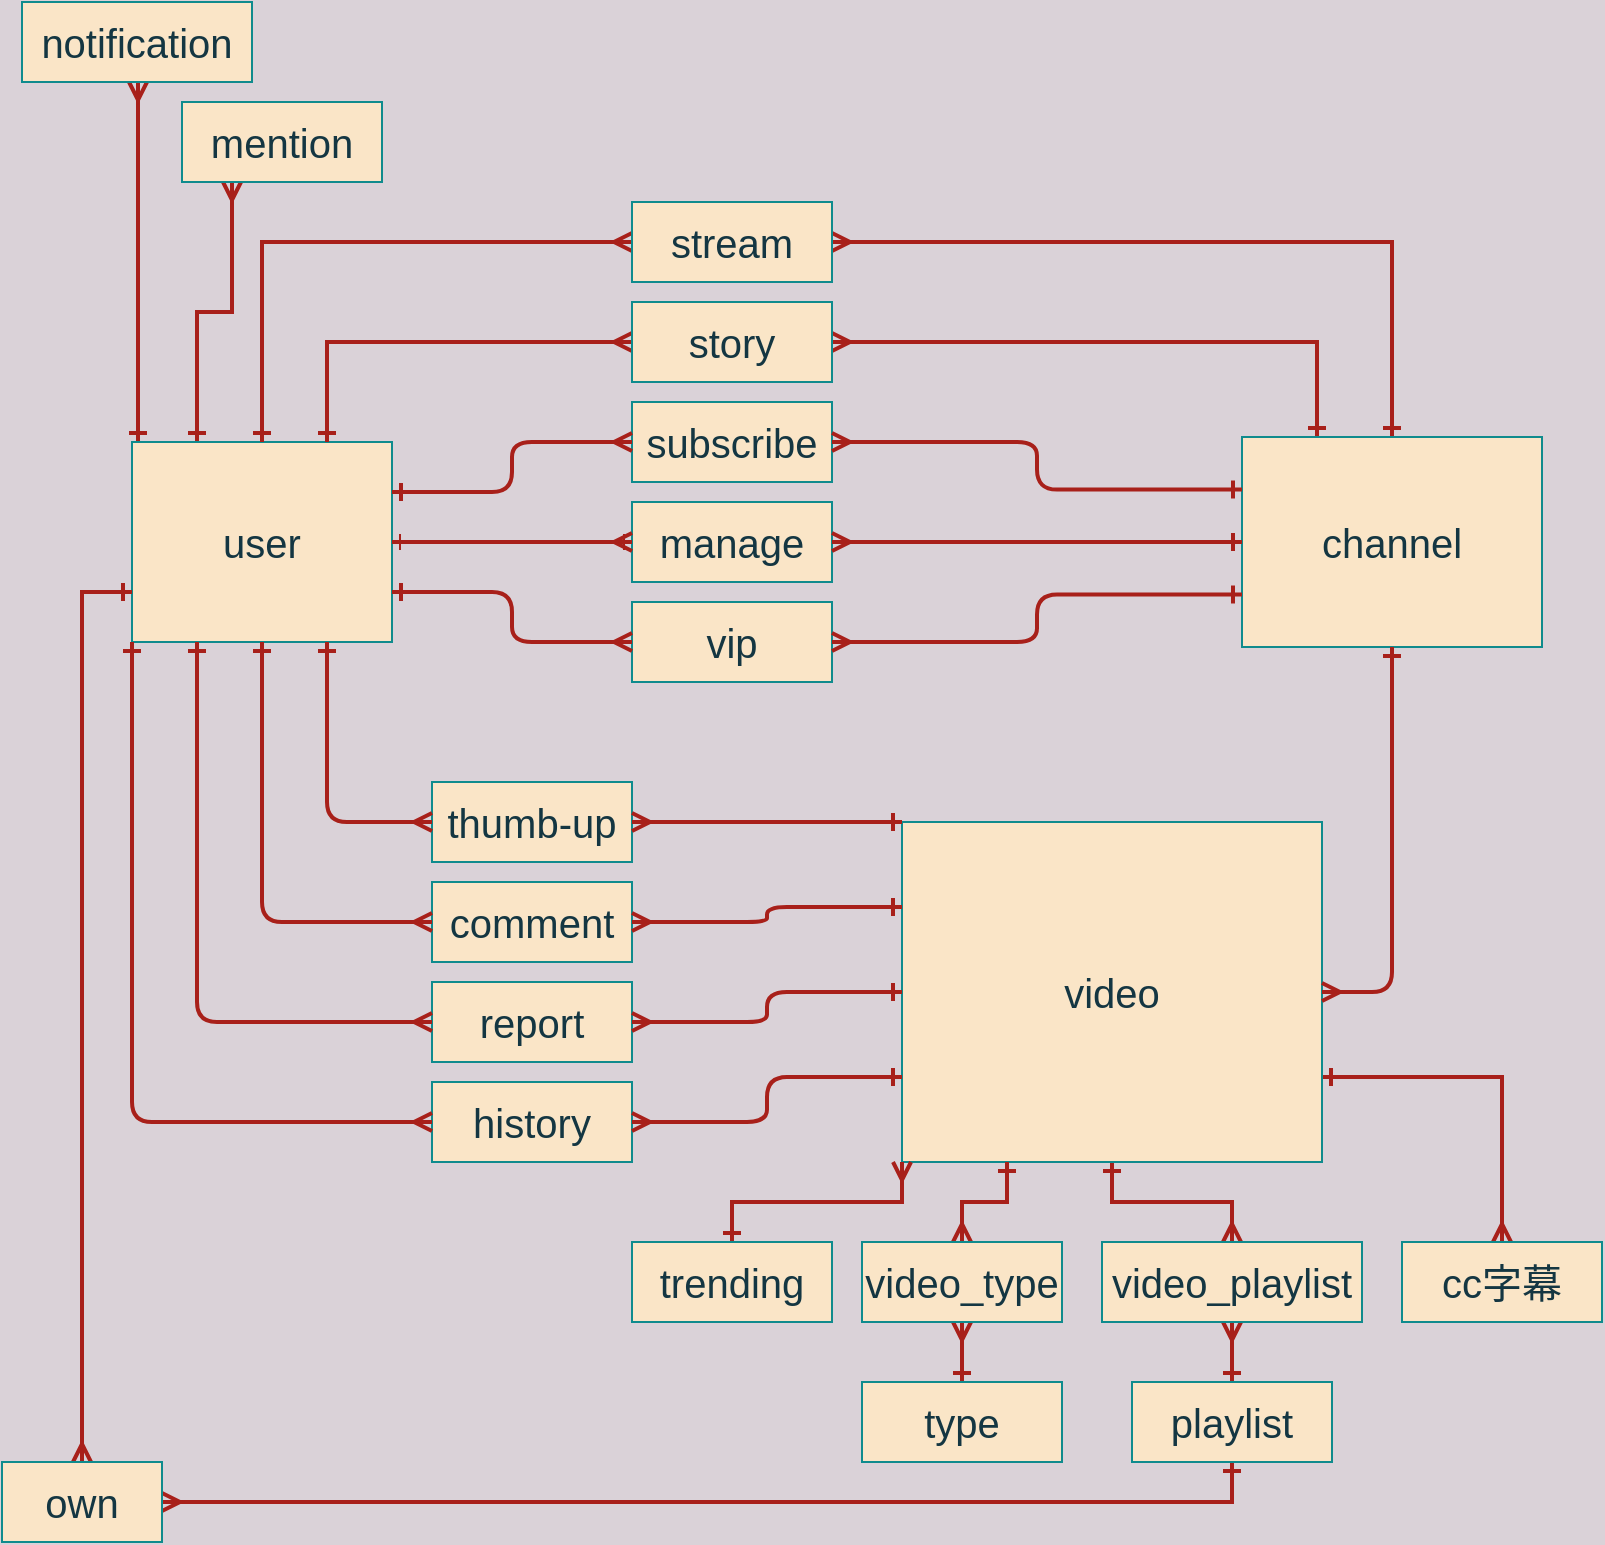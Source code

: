 <mxfile version="13.10.4" type="github">
  <diagram id="R2lEEEUBdFMjLlhIrx00" name="Page-1">
    <mxGraphModel dx="1038" dy="547" grid="1" gridSize="10" guides="1" tooltips="1" connect="1" arrows="1" fold="1" page="1" pageScale="1" pageWidth="827" pageHeight="1169" background="#DAD2D8" math="0" shadow="0" extFonts="Permanent Marker^https://fonts.googleapis.com/css?family=Permanent+Marker">
      <root>
        <mxCell id="0" />
        <mxCell id="1" parent="0" />
        <mxCell id="UDvzdJFeGbMUBHzHgfQC-54" style="edgeStyle=orthogonalEdgeStyle;rounded=0;orthogonalLoop=1;jettySize=auto;html=1;startArrow=ERone;startFill=0;endArrow=ERmany;endFill=0;fontSize=20;strokeColor=#A8201A;fontColor=#143642;labelBackgroundColor=#DAD2D8;strokeWidth=2;" parent="1" source="UDvzdJFeGbMUBHzHgfQC-4" target="UDvzdJFeGbMUBHzHgfQC-55" edge="1">
          <mxGeometry relative="1" as="geometry">
            <mxPoint x="125" y="350" as="targetPoint" />
            <Array as="points">
              <mxPoint x="78" y="390" />
              <mxPoint x="78" y="390" />
            </Array>
          </mxGeometry>
        </mxCell>
        <mxCell id="UDvzdJFeGbMUBHzHgfQC-59" style="edgeStyle=orthogonalEdgeStyle;rounded=0;orthogonalLoop=1;jettySize=auto;html=1;exitX=0.25;exitY=0;exitDx=0;exitDy=0;startArrow=ERone;startFill=0;endArrow=ERmany;endFill=0;fontSize=20;strokeColor=#A8201A;fontColor=#143642;entryX=0.25;entryY=1;entryDx=0;entryDy=0;labelBackgroundColor=#DAD2D8;strokeWidth=2;" parent="1" source="UDvzdJFeGbMUBHzHgfQC-4" target="UDvzdJFeGbMUBHzHgfQC-60" edge="1">
          <mxGeometry relative="1" as="geometry">
            <mxPoint x="200" y="360" as="targetPoint" />
          </mxGeometry>
        </mxCell>
        <mxCell id="UDvzdJFeGbMUBHzHgfQC-4" value="user" style="whiteSpace=wrap;html=1;align=center;fontSize=20;fillColor=#FAE5C7;strokeColor=#0F8B8D;fontColor=#143642;" parent="1" vertex="1">
          <mxGeometry x="75" y="400" width="130" height="100" as="geometry" />
        </mxCell>
        <mxCell id="UDvzdJFeGbMUBHzHgfQC-52" style="edgeStyle=orthogonalEdgeStyle;rounded=0;orthogonalLoop=1;jettySize=auto;html=1;startArrow=ERone;startFill=0;endArrow=ERmany;endFill=0;fontSize=20;strokeColor=#A8201A;fontColor=#143642;exitX=0.25;exitY=0;exitDx=0;exitDy=0;entryX=1;entryY=0.5;entryDx=0;entryDy=0;labelBackgroundColor=#DAD2D8;strokeWidth=2;" parent="1" source="UDvzdJFeGbMUBHzHgfQC-5" target="UDvzdJFeGbMUBHzHgfQC-53" edge="1">
          <mxGeometry relative="1" as="geometry">
            <mxPoint x="670" y="450" as="targetPoint" />
          </mxGeometry>
        </mxCell>
        <mxCell id="UDvzdJFeGbMUBHzHgfQC-62" style="edgeStyle=orthogonalEdgeStyle;rounded=0;orthogonalLoop=1;jettySize=auto;html=1;startArrow=ERone;startFill=0;endArrow=ERmany;endFill=0;fontSize=20;strokeColor=#A8201A;fontColor=#143642;entryX=1;entryY=0.5;entryDx=0;entryDy=0;exitX=0.5;exitY=0;exitDx=0;exitDy=0;labelBackgroundColor=#DAD2D8;strokeWidth=2;" parent="1" source="UDvzdJFeGbMUBHzHgfQC-5" target="UDvzdJFeGbMUBHzHgfQC-63" edge="1">
          <mxGeometry relative="1" as="geometry">
            <mxPoint x="660" y="510" as="targetPoint" />
          </mxGeometry>
        </mxCell>
        <mxCell id="UDvzdJFeGbMUBHzHgfQC-5" value="channel" style="whiteSpace=wrap;html=1;align=center;fontSize=20;fillColor=#FAE5C7;strokeColor=#0F8B8D;fontColor=#143642;" parent="1" vertex="1">
          <mxGeometry x="630" y="397.5" width="150" height="105" as="geometry" />
        </mxCell>
        <mxCell id="UDvzdJFeGbMUBHzHgfQC-13" value="subscribe" style="whiteSpace=wrap;html=1;align=center;fontSize=20;fillColor=#FAE5C7;strokeColor=#0F8B8D;fontColor=#143642;" parent="1" vertex="1">
          <mxGeometry x="325" y="380" width="100" height="40" as="geometry" />
        </mxCell>
        <mxCell id="UDvzdJFeGbMUBHzHgfQC-42" value="" style="edgeStyle=orthogonalEdgeStyle;rounded=0;orthogonalLoop=1;jettySize=auto;html=1;startArrow=ERone;startFill=0;endArrow=ERone;endFill=0;fontSize=20;strokeColor=#A8201A;fontColor=#143642;labelBackgroundColor=#DAD2D8;" parent="1" source="UDvzdJFeGbMUBHzHgfQC-14" target="UDvzdJFeGbMUBHzHgfQC-4" edge="1">
          <mxGeometry relative="1" as="geometry" />
        </mxCell>
        <mxCell id="UDvzdJFeGbMUBHzHgfQC-14" value="manage" style="whiteSpace=wrap;html=1;align=center;fontSize=20;fillColor=#FAE5C7;strokeColor=#0F8B8D;fontColor=#143642;" parent="1" vertex="1">
          <mxGeometry x="325" y="430" width="100" height="40" as="geometry" />
        </mxCell>
        <mxCell id="UDvzdJFeGbMUBHzHgfQC-15" style="edgeStyle=orthogonalEdgeStyle;rounded=0;orthogonalLoop=1;jettySize=auto;html=1;exitX=0.5;exitY=1;exitDx=0;exitDy=0;fontSize=20;strokeColor=#A8201A;fontColor=#143642;labelBackgroundColor=#DAD2D8;" parent="1" source="UDvzdJFeGbMUBHzHgfQC-13" target="UDvzdJFeGbMUBHzHgfQC-13" edge="1">
          <mxGeometry relative="1" as="geometry" />
        </mxCell>
        <mxCell id="UDvzdJFeGbMUBHzHgfQC-16" value="vip" style="whiteSpace=wrap;html=1;align=center;fontSize=20;fillColor=#FAE5C7;strokeColor=#0F8B8D;fontColor=#143642;" parent="1" vertex="1">
          <mxGeometry x="325" y="480" width="100" height="40" as="geometry" />
        </mxCell>
        <mxCell id="UDvzdJFeGbMUBHzHgfQC-17" value="" style="fontSize=12;html=1;endArrow=ERmany;exitX=1;exitY=0.25;exitDx=0;exitDy=0;entryX=0;entryY=0.5;entryDx=0;entryDy=0;edgeStyle=orthogonalEdgeStyle;startArrow=ERone;startFill=0;strokeColor=#A8201A;fontColor=#143642;labelBackgroundColor=#DAD2D8;strokeWidth=2;" parent="1" source="UDvzdJFeGbMUBHzHgfQC-4" target="UDvzdJFeGbMUBHzHgfQC-13" edge="1">
          <mxGeometry width="100" height="100" relative="1" as="geometry">
            <mxPoint x="380" y="620" as="sourcePoint" />
            <mxPoint x="320" y="400" as="targetPoint" />
          </mxGeometry>
        </mxCell>
        <mxCell id="UDvzdJFeGbMUBHzHgfQC-18" value="" style="edgeStyle=entityRelationEdgeStyle;fontSize=12;html=1;endArrow=ERmany;exitX=1;exitY=0.5;exitDx=0;exitDy=0;entryX=0;entryY=0.5;entryDx=0;entryDy=0;strokeColor=#A8201A;fontColor=#143642;labelBackgroundColor=#DAD2D8;strokeWidth=2;" parent="1" source="UDvzdJFeGbMUBHzHgfQC-4" target="UDvzdJFeGbMUBHzHgfQC-14" edge="1">
          <mxGeometry width="100" height="100" relative="1" as="geometry">
            <mxPoint x="170" y="497.5" as="sourcePoint" />
            <mxPoint x="320" y="460" as="targetPoint" />
          </mxGeometry>
        </mxCell>
        <mxCell id="UDvzdJFeGbMUBHzHgfQC-19" value="" style="fontSize=12;html=1;endArrow=ERmany;exitX=1;exitY=0.75;exitDx=0;exitDy=0;entryX=0;entryY=0.5;entryDx=0;entryDy=0;edgeStyle=orthogonalEdgeStyle;startArrow=ERone;startFill=0;strokeColor=#A8201A;fontColor=#143642;labelBackgroundColor=#DAD2D8;strokeWidth=2;" parent="1" source="UDvzdJFeGbMUBHzHgfQC-4" target="UDvzdJFeGbMUBHzHgfQC-16" edge="1">
          <mxGeometry width="100" height="100" relative="1" as="geometry">
            <mxPoint x="170" y="528.75" as="sourcePoint" />
            <mxPoint x="320" y="515" as="targetPoint" />
          </mxGeometry>
        </mxCell>
        <mxCell id="UDvzdJFeGbMUBHzHgfQC-20" value="" style="fontSize=12;html=1;endArrow=ERmany;exitX=0;exitY=0.25;exitDx=0;exitDy=0;entryX=1;entryY=0.5;entryDx=0;entryDy=0;edgeStyle=orthogonalEdgeStyle;startArrow=ERone;startFill=0;strokeColor=#A8201A;fontColor=#143642;labelBackgroundColor=#DAD2D8;strokeWidth=2;" parent="1" source="UDvzdJFeGbMUBHzHgfQC-5" target="UDvzdJFeGbMUBHzHgfQC-13" edge="1">
          <mxGeometry width="100" height="100" relative="1" as="geometry">
            <mxPoint x="490" y="640" as="sourcePoint" />
            <mxPoint x="645" y="610" as="targetPoint" />
          </mxGeometry>
        </mxCell>
        <mxCell id="UDvzdJFeGbMUBHzHgfQC-21" value="" style="fontSize=12;html=1;endArrow=ERmany;exitX=0;exitY=0.5;exitDx=0;exitDy=0;entryX=1;entryY=0.5;entryDx=0;entryDy=0;startArrow=ERone;startFill=0;strokeColor=#A8201A;fontColor=#143642;labelBackgroundColor=#DAD2D8;strokeWidth=2;" parent="1" source="UDvzdJFeGbMUBHzHgfQC-5" target="UDvzdJFeGbMUBHzHgfQC-14" edge="1">
          <mxGeometry width="100" height="100" relative="1" as="geometry">
            <mxPoint x="610" y="456.25" as="sourcePoint" />
            <mxPoint x="435" y="410" as="targetPoint" />
          </mxGeometry>
        </mxCell>
        <mxCell id="UDvzdJFeGbMUBHzHgfQC-22" value="" style="fontSize=12;html=1;endArrow=ERmany;exitX=0;exitY=0.75;exitDx=0;exitDy=0;entryX=1;entryY=0.5;entryDx=0;entryDy=0;edgeStyle=orthogonalEdgeStyle;startArrow=ERone;startFill=0;strokeColor=#A8201A;fontColor=#143642;labelBackgroundColor=#DAD2D8;strokeWidth=2;" parent="1" source="UDvzdJFeGbMUBHzHgfQC-5" target="UDvzdJFeGbMUBHzHgfQC-16" edge="1">
          <mxGeometry width="100" height="100" relative="1" as="geometry">
            <mxPoint x="620" y="466.25" as="sourcePoint" />
            <mxPoint x="445" y="420" as="targetPoint" />
          </mxGeometry>
        </mxCell>
        <mxCell id="UDvzdJFeGbMUBHzHgfQC-46" style="edgeStyle=orthogonalEdgeStyle;rounded=0;orthogonalLoop=1;jettySize=auto;html=1;exitX=0.5;exitY=1;exitDx=0;exitDy=0;startArrow=ERone;startFill=0;endArrow=ERmany;endFill=0;fontSize=20;strokeColor=#A8201A;fontColor=#143642;labelBackgroundColor=#DAD2D8;strokeWidth=2;" parent="1" source="UDvzdJFeGbMUBHzHgfQC-23" target="UDvzdJFeGbMUBHzHgfQC-47" edge="1">
          <mxGeometry relative="1" as="geometry">
            <mxPoint x="600" y="820" as="targetPoint" />
          </mxGeometry>
        </mxCell>
        <mxCell id="UDvzdJFeGbMUBHzHgfQC-50" style="edgeStyle=orthogonalEdgeStyle;rounded=0;orthogonalLoop=1;jettySize=auto;html=1;startArrow=ERone;startFill=0;endArrow=ERmany;endFill=0;fontSize=20;exitX=1;exitY=0.75;exitDx=0;exitDy=0;strokeColor=#A8201A;fontColor=#143642;labelBackgroundColor=#DAD2D8;strokeWidth=2;" parent="1" source="UDvzdJFeGbMUBHzHgfQC-23" target="UDvzdJFeGbMUBHzHgfQC-51" edge="1">
          <mxGeometry relative="1" as="geometry">
            <mxPoint x="760" y="820" as="targetPoint" />
          </mxGeometry>
        </mxCell>
        <mxCell id="UDvzdJFeGbMUBHzHgfQC-23" value="video" style="whiteSpace=wrap;html=1;align=center;fontSize=20;fillColor=#FAE5C7;strokeColor=#0F8B8D;fontColor=#143642;" parent="1" vertex="1">
          <mxGeometry x="460" y="590" width="210" height="170" as="geometry" />
        </mxCell>
        <mxCell id="UDvzdJFeGbMUBHzHgfQC-24" value="thumb-up" style="whiteSpace=wrap;html=1;align=center;fontSize=20;fillColor=#FAE5C7;strokeColor=#0F8B8D;fontColor=#143642;" parent="1" vertex="1">
          <mxGeometry x="225" y="570" width="100" height="40" as="geometry" />
        </mxCell>
        <mxCell id="UDvzdJFeGbMUBHzHgfQC-25" value="report" style="whiteSpace=wrap;html=1;align=center;fontSize=20;fillColor=#FAE5C7;strokeColor=#0F8B8D;fontColor=#143642;" parent="1" vertex="1">
          <mxGeometry x="225" y="670" width="100" height="40" as="geometry" />
        </mxCell>
        <mxCell id="UDvzdJFeGbMUBHzHgfQC-26" value="history" style="whiteSpace=wrap;html=1;align=center;fontSize=20;fillColor=#FAE5C7;strokeColor=#0F8B8D;fontColor=#143642;" parent="1" vertex="1">
          <mxGeometry x="225" y="720" width="100" height="40" as="geometry" />
        </mxCell>
        <mxCell id="UDvzdJFeGbMUBHzHgfQC-27" value="comment" style="whiteSpace=wrap;html=1;align=center;fontSize=20;fillColor=#FAE5C7;strokeColor=#0F8B8D;fontColor=#143642;" parent="1" vertex="1">
          <mxGeometry x="225" y="620" width="100" height="40" as="geometry" />
        </mxCell>
        <mxCell id="UDvzdJFeGbMUBHzHgfQC-28" value="" style="edgeStyle=entityRelationEdgeStyle;fontSize=12;html=1;endArrow=ERmany;entryX=1;entryY=0.5;entryDx=0;entryDy=0;startArrow=ERone;startFill=0;exitX=0;exitY=0;exitDx=0;exitDy=0;strokeColor=#A8201A;fontColor=#143642;labelBackgroundColor=#DAD2D8;strokeWidth=2;" parent="1" source="UDvzdJFeGbMUBHzHgfQC-23" target="UDvzdJFeGbMUBHzHgfQC-24" edge="1">
          <mxGeometry width="100" height="100" relative="1" as="geometry">
            <mxPoint x="417" y="600" as="sourcePoint" />
            <mxPoint x="435" y="530" as="targetPoint" />
          </mxGeometry>
        </mxCell>
        <mxCell id="UDvzdJFeGbMUBHzHgfQC-29" value="" style="edgeStyle=orthogonalEdgeStyle;fontSize=12;html=1;endArrow=ERmany;entryX=1;entryY=0.5;entryDx=0;entryDy=0;startArrow=ERone;startFill=0;exitX=0;exitY=0.25;exitDx=0;exitDy=0;strokeColor=#A8201A;fontColor=#143642;labelBackgroundColor=#DAD2D8;strokeWidth=2;" parent="1" source="UDvzdJFeGbMUBHzHgfQC-23" target="UDvzdJFeGbMUBHzHgfQC-27" edge="1">
          <mxGeometry width="100" height="100" relative="1" as="geometry">
            <mxPoint x="416" y="660" as="sourcePoint" />
            <mxPoint x="335" y="610" as="targetPoint" />
          </mxGeometry>
        </mxCell>
        <mxCell id="UDvzdJFeGbMUBHzHgfQC-31" value="" style="edgeStyle=orthogonalEdgeStyle;fontSize=12;html=1;endArrow=ERmany;entryX=1;entryY=0.5;entryDx=0;entryDy=0;startArrow=ERone;startFill=0;strokeColor=#A8201A;fontColor=#143642;labelBackgroundColor=#DAD2D8;strokeWidth=2;" parent="1" source="UDvzdJFeGbMUBHzHgfQC-23" target="UDvzdJFeGbMUBHzHgfQC-25" edge="1">
          <mxGeometry width="100" height="100" relative="1" as="geometry">
            <mxPoint x="520" y="665" as="sourcePoint" />
            <mxPoint x="345" y="620" as="targetPoint" />
          </mxGeometry>
        </mxCell>
        <mxCell id="UDvzdJFeGbMUBHzHgfQC-32" value="" style="edgeStyle=orthogonalEdgeStyle;fontSize=12;html=1;endArrow=ERmany;exitX=0;exitY=0.75;exitDx=0;exitDy=0;entryX=1;entryY=0.5;entryDx=0;entryDy=0;startArrow=ERone;startFill=0;strokeColor=#A8201A;fontColor=#143642;labelBackgroundColor=#DAD2D8;strokeWidth=2;" parent="1" source="UDvzdJFeGbMUBHzHgfQC-23" target="UDvzdJFeGbMUBHzHgfQC-26" edge="1">
          <mxGeometry width="100" height="100" relative="1" as="geometry">
            <mxPoint x="530" y="675" as="sourcePoint" />
            <mxPoint x="355" y="630" as="targetPoint" />
          </mxGeometry>
        </mxCell>
        <mxCell id="UDvzdJFeGbMUBHzHgfQC-33" value="" style="edgeStyle=orthogonalEdgeStyle;fontSize=12;html=1;endArrow=ERmany;exitX=0.75;exitY=1;exitDx=0;exitDy=0;entryX=0;entryY=0.5;entryDx=0;entryDy=0;startArrow=ERone;startFill=0;strokeColor=#A8201A;fontColor=#143642;labelBackgroundColor=#DAD2D8;strokeWidth=2;" parent="1" source="UDvzdJFeGbMUBHzHgfQC-4" target="UDvzdJFeGbMUBHzHgfQC-24" edge="1">
          <mxGeometry width="100" height="100" relative="1" as="geometry">
            <mxPoint x="540" y="685" as="sourcePoint" />
            <mxPoint x="365" y="640" as="targetPoint" />
          </mxGeometry>
        </mxCell>
        <mxCell id="UDvzdJFeGbMUBHzHgfQC-34" value="" style="edgeStyle=orthogonalEdgeStyle;fontSize=12;html=1;endArrow=ERmany;exitX=0.5;exitY=1;exitDx=0;exitDy=0;entryX=0;entryY=0.5;entryDx=0;entryDy=0;startArrow=ERone;startFill=0;strokeColor=#A8201A;fontColor=#143642;labelBackgroundColor=#DAD2D8;strokeWidth=2;" parent="1" source="UDvzdJFeGbMUBHzHgfQC-4" target="UDvzdJFeGbMUBHzHgfQC-27" edge="1">
          <mxGeometry width="100" height="100" relative="1" as="geometry">
            <mxPoint x="167.5" y="525" as="sourcePoint" />
            <mxPoint x="235" y="610" as="targetPoint" />
          </mxGeometry>
        </mxCell>
        <mxCell id="UDvzdJFeGbMUBHzHgfQC-35" value="" style="edgeStyle=orthogonalEdgeStyle;fontSize=12;html=1;endArrow=ERmany;exitX=0.25;exitY=1;exitDx=0;exitDy=0;entryX=0;entryY=0.5;entryDx=0;entryDy=0;startArrow=ERone;startFill=0;strokeColor=#A8201A;fontColor=#143642;labelBackgroundColor=#DAD2D8;strokeWidth=2;" parent="1" source="UDvzdJFeGbMUBHzHgfQC-4" target="UDvzdJFeGbMUBHzHgfQC-25" edge="1">
          <mxGeometry width="100" height="100" relative="1" as="geometry">
            <mxPoint x="177.5" y="535" as="sourcePoint" />
            <mxPoint x="245" y="620" as="targetPoint" />
          </mxGeometry>
        </mxCell>
        <mxCell id="UDvzdJFeGbMUBHzHgfQC-36" value="" style="edgeStyle=orthogonalEdgeStyle;fontSize=12;html=1;endArrow=ERmany;exitX=0;exitY=1;exitDx=0;exitDy=0;entryX=0;entryY=0.5;entryDx=0;entryDy=0;startArrow=ERone;startFill=0;strokeColor=#A8201A;fontColor=#143642;labelBackgroundColor=#DAD2D8;strokeWidth=2;" parent="1" source="UDvzdJFeGbMUBHzHgfQC-4" target="UDvzdJFeGbMUBHzHgfQC-26" edge="1">
          <mxGeometry width="100" height="100" relative="1" as="geometry">
            <mxPoint x="187.5" y="545" as="sourcePoint" />
            <mxPoint x="255" y="630" as="targetPoint" />
          </mxGeometry>
        </mxCell>
        <mxCell id="UDvzdJFeGbMUBHzHgfQC-37" value="" style="fontSize=12;html=1;endArrow=ERmany;exitX=0.5;exitY=1;exitDx=0;exitDy=0;entryX=1;entryY=0.5;entryDx=0;entryDy=0;startArrow=ERone;startFill=0;strokeColor=#A8201A;fontColor=#143642;edgeStyle=orthogonalEdgeStyle;labelBackgroundColor=#DAD2D8;strokeWidth=2;" parent="1" source="UDvzdJFeGbMUBHzHgfQC-5" target="UDvzdJFeGbMUBHzHgfQC-23" edge="1">
          <mxGeometry width="100" height="100" relative="1" as="geometry">
            <mxPoint x="167.5" y="522.5" as="sourcePoint" />
            <mxPoint x="780" y="600" as="targetPoint" />
          </mxGeometry>
        </mxCell>
        <mxCell id="UDvzdJFeGbMUBHzHgfQC-43" style="edgeStyle=orthogonalEdgeStyle;rounded=0;orthogonalLoop=1;jettySize=auto;html=1;exitX=0.5;exitY=0;exitDx=0;exitDy=0;entryX=0.25;entryY=1;entryDx=0;entryDy=0;startArrow=ERmany;startFill=0;endArrow=ERone;endFill=0;fontSize=20;strokeColor=#A8201A;fontColor=#143642;labelBackgroundColor=#DAD2D8;strokeWidth=2;" parent="1" source="UDvzdJFeGbMUBHzHgfQC-38" target="UDvzdJFeGbMUBHzHgfQC-23" edge="1">
          <mxGeometry relative="1" as="geometry" />
        </mxCell>
        <mxCell id="UDvzdJFeGbMUBHzHgfQC-44" style="edgeStyle=orthogonalEdgeStyle;rounded=0;orthogonalLoop=1;jettySize=auto;html=1;startArrow=ERmany;startFill=0;endArrow=ERone;endFill=0;fontSize=20;strokeColor=#A8201A;fontColor=#143642;labelBackgroundColor=#DAD2D8;strokeWidth=2;" parent="1" source="UDvzdJFeGbMUBHzHgfQC-38" target="UDvzdJFeGbMUBHzHgfQC-45" edge="1">
          <mxGeometry relative="1" as="geometry">
            <mxPoint x="490" y="910" as="targetPoint" />
          </mxGeometry>
        </mxCell>
        <mxCell id="UDvzdJFeGbMUBHzHgfQC-38" value="video_type" style="whiteSpace=wrap;html=1;align=center;fontSize=20;fillColor=#FAE5C7;strokeColor=#0F8B8D;fontColor=#143642;" parent="1" vertex="1">
          <mxGeometry x="440" y="800" width="100" height="40" as="geometry" />
        </mxCell>
        <mxCell id="UDvzdJFeGbMUBHzHgfQC-40" style="rounded=0;orthogonalLoop=1;jettySize=auto;html=1;entryX=0;entryY=1;entryDx=0;entryDy=0;fontSize=20;startArrow=ERone;startFill=0;endArrow=ERmany;endFill=0;edgeStyle=orthogonalEdgeStyle;strokeColor=#A8201A;fontColor=#143642;exitX=0.5;exitY=0;exitDx=0;exitDy=0;labelBackgroundColor=#DAD2D8;strokeWidth=2;" parent="1" source="UDvzdJFeGbMUBHzHgfQC-39" target="UDvzdJFeGbMUBHzHgfQC-23" edge="1">
          <mxGeometry relative="1" as="geometry" />
        </mxCell>
        <mxCell id="UDvzdJFeGbMUBHzHgfQC-39" value="trending" style="whiteSpace=wrap;html=1;align=center;fontSize=20;fillColor=#FAE5C7;strokeColor=#0F8B8D;fontColor=#143642;" parent="1" vertex="1">
          <mxGeometry x="325" y="800" width="100" height="40" as="geometry" />
        </mxCell>
        <mxCell id="UDvzdJFeGbMUBHzHgfQC-45" value="type" style="whiteSpace=wrap;html=1;align=center;fontSize=20;fillColor=#FAE5C7;strokeColor=#0F8B8D;fontColor=#143642;" parent="1" vertex="1">
          <mxGeometry x="440" y="870" width="100" height="40" as="geometry" />
        </mxCell>
        <mxCell id="UDvzdJFeGbMUBHzHgfQC-48" style="edgeStyle=orthogonalEdgeStyle;rounded=0;orthogonalLoop=1;jettySize=auto;html=1;startArrow=ERmany;startFill=0;endArrow=ERone;endFill=0;fontSize=20;strokeColor=#A8201A;fontColor=#143642;labelBackgroundColor=#DAD2D8;strokeWidth=2;" parent="1" source="UDvzdJFeGbMUBHzHgfQC-47" target="UDvzdJFeGbMUBHzHgfQC-49" edge="1">
          <mxGeometry relative="1" as="geometry">
            <mxPoint x="610" y="910" as="targetPoint" />
          </mxGeometry>
        </mxCell>
        <mxCell id="UDvzdJFeGbMUBHzHgfQC-47" value="video_playlist" style="whiteSpace=wrap;html=1;align=center;fontSize=20;fillColor=#FAE5C7;strokeColor=#0F8B8D;fontColor=#143642;" parent="1" vertex="1">
          <mxGeometry x="560" y="800" width="130" height="40" as="geometry" />
        </mxCell>
        <mxCell id="UDvzdJFeGbMUBHzHgfQC-56" style="edgeStyle=orthogonalEdgeStyle;rounded=0;orthogonalLoop=1;jettySize=auto;html=1;exitX=0.5;exitY=1;exitDx=0;exitDy=0;startArrow=ERone;startFill=0;endArrow=ERmany;endFill=0;fontSize=20;strokeColor=#A8201A;fontColor=#143642;labelBackgroundColor=#DAD2D8;strokeWidth=2;" parent="1" source="UDvzdJFeGbMUBHzHgfQC-49" target="UDvzdJFeGbMUBHzHgfQC-57" edge="1">
          <mxGeometry relative="1" as="geometry">
            <mxPoint x="430" y="1010" as="targetPoint" />
          </mxGeometry>
        </mxCell>
        <mxCell id="UDvzdJFeGbMUBHzHgfQC-49" value="playlist" style="whiteSpace=wrap;html=1;align=center;fontSize=20;fillColor=#FAE5C7;strokeColor=#0F8B8D;fontColor=#143642;" parent="1" vertex="1">
          <mxGeometry x="575" y="870" width="100" height="40" as="geometry" />
        </mxCell>
        <mxCell id="UDvzdJFeGbMUBHzHgfQC-51" value="cc字幕" style="whiteSpace=wrap;html=1;align=center;fontSize=20;fillColor=#FAE5C7;strokeColor=#0F8B8D;fontColor=#143642;" parent="1" vertex="1">
          <mxGeometry x="710" y="800" width="100" height="40" as="geometry" />
        </mxCell>
        <mxCell id="0WCmdm0kNZ45yDqBK8wG-4" style="edgeStyle=orthogonalEdgeStyle;rounded=0;orthogonalLoop=1;jettySize=auto;html=1;entryX=0.75;entryY=0;entryDx=0;entryDy=0;endArrow=ERone;endFill=0;startArrow=ERmany;startFill=0;strokeColor=#A8201A;fontColor=#143642;labelBackgroundColor=#DAD2D8;strokeWidth=2;" edge="1" parent="1" source="UDvzdJFeGbMUBHzHgfQC-53" target="UDvzdJFeGbMUBHzHgfQC-4">
          <mxGeometry relative="1" as="geometry" />
        </mxCell>
        <mxCell id="UDvzdJFeGbMUBHzHgfQC-53" value="story" style="whiteSpace=wrap;html=1;align=center;fontSize=20;fillColor=#FAE5C7;strokeColor=#0F8B8D;fontColor=#143642;" parent="1" vertex="1">
          <mxGeometry x="325" y="330" width="100" height="40" as="geometry" />
        </mxCell>
        <mxCell id="UDvzdJFeGbMUBHzHgfQC-55" value="notification" style="whiteSpace=wrap;html=1;align=center;fontSize=20;fillColor=#FAE5C7;strokeColor=#0F8B8D;fontColor=#143642;" parent="1" vertex="1">
          <mxGeometry x="20" y="180" width="115" height="40" as="geometry" />
        </mxCell>
        <mxCell id="UDvzdJFeGbMUBHzHgfQC-58" style="rounded=0;orthogonalLoop=1;jettySize=auto;html=1;entryX=0;entryY=0.75;entryDx=0;entryDy=0;startArrow=ERmany;startFill=0;endArrow=ERone;endFill=0;fontSize=20;edgeStyle=orthogonalEdgeStyle;elbow=vertical;strokeColor=#A8201A;fontColor=#143642;labelBackgroundColor=#DAD2D8;strokeWidth=2;" parent="1" source="UDvzdJFeGbMUBHzHgfQC-57" target="UDvzdJFeGbMUBHzHgfQC-4" edge="1">
          <mxGeometry relative="1" as="geometry" />
        </mxCell>
        <mxCell id="UDvzdJFeGbMUBHzHgfQC-57" value="own" style="whiteSpace=wrap;html=1;align=center;fontSize=20;fillColor=#FAE5C7;strokeColor=#0F8B8D;fontColor=#143642;" parent="1" vertex="1">
          <mxGeometry x="10" y="910" width="80" height="40" as="geometry" />
        </mxCell>
        <mxCell id="UDvzdJFeGbMUBHzHgfQC-60" value="mention" style="whiteSpace=wrap;html=1;align=center;fontSize=20;fillColor=#FAE5C7;strokeColor=#0F8B8D;fontColor=#143642;" parent="1" vertex="1">
          <mxGeometry x="100" y="230" width="100" height="40" as="geometry" />
        </mxCell>
        <mxCell id="0WCmdm0kNZ45yDqBK8wG-3" style="edgeStyle=orthogonalEdgeStyle;rounded=0;orthogonalLoop=1;jettySize=auto;html=1;endArrow=ERone;endFill=0;entryX=0.5;entryY=0;entryDx=0;entryDy=0;startArrow=ERmany;startFill=0;fillColor=#FAE5C7;strokeColor=#A8201A;fontColor=#143642;labelBackgroundColor=#DAD2D8;strokeWidth=2;" edge="1" parent="1" source="UDvzdJFeGbMUBHzHgfQC-63" target="UDvzdJFeGbMUBHzHgfQC-4">
          <mxGeometry relative="1" as="geometry">
            <mxPoint x="135" y="400" as="targetPoint" />
          </mxGeometry>
        </mxCell>
        <mxCell id="UDvzdJFeGbMUBHzHgfQC-63" value="stream" style="whiteSpace=wrap;html=1;align=center;fontSize=20;fillColor=#FAE5C7;strokeColor=#0F8B8D;fontColor=#143642;" parent="1" vertex="1">
          <mxGeometry x="325" y="280" width="100" height="40" as="geometry" />
        </mxCell>
      </root>
    </mxGraphModel>
  </diagram>
</mxfile>
